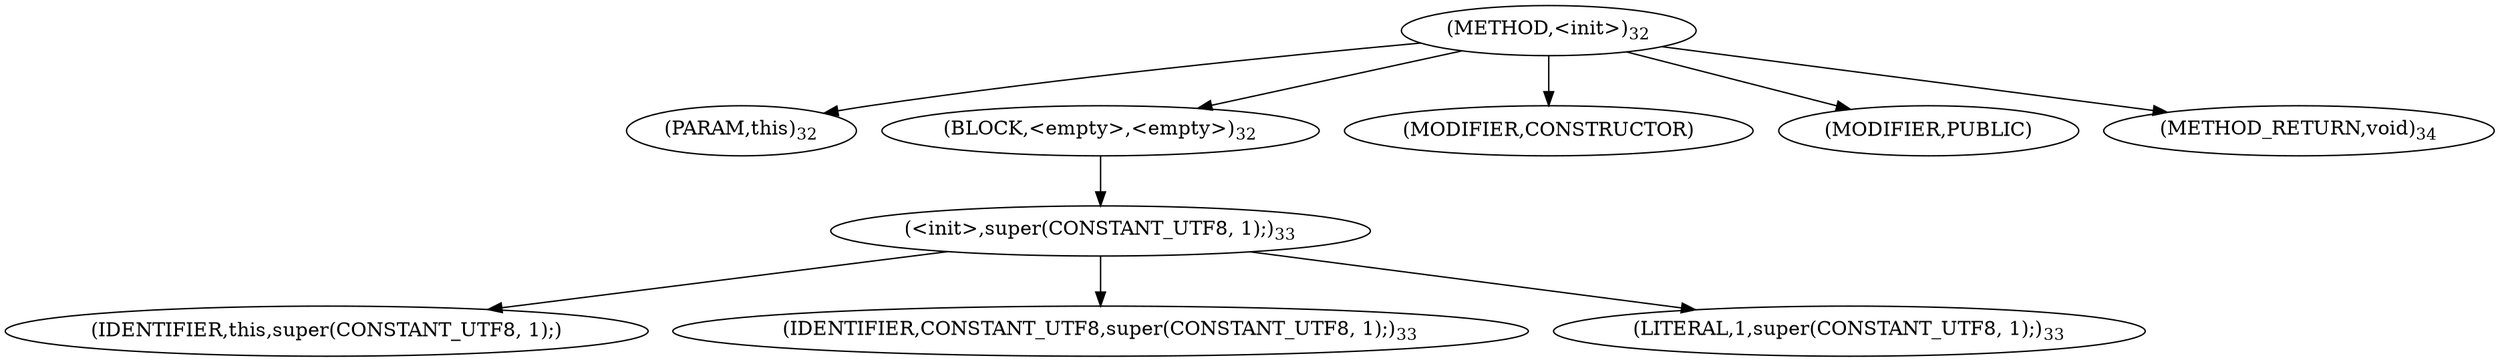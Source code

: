 digraph "&lt;init&gt;" {  
"12" [label = <(METHOD,&lt;init&gt;)<SUB>32</SUB>> ]
"4" [label = <(PARAM,this)<SUB>32</SUB>> ]
"13" [label = <(BLOCK,&lt;empty&gt;,&lt;empty&gt;)<SUB>32</SUB>> ]
"14" [label = <(&lt;init&gt;,super(CONSTANT_UTF8, 1);)<SUB>33</SUB>> ]
"3" [label = <(IDENTIFIER,this,super(CONSTANT_UTF8, 1);)> ]
"15" [label = <(IDENTIFIER,CONSTANT_UTF8,super(CONSTANT_UTF8, 1);)<SUB>33</SUB>> ]
"16" [label = <(LITERAL,1,super(CONSTANT_UTF8, 1);)<SUB>33</SUB>> ]
"17" [label = <(MODIFIER,CONSTRUCTOR)> ]
"18" [label = <(MODIFIER,PUBLIC)> ]
"19" [label = <(METHOD_RETURN,void)<SUB>34</SUB>> ]
  "12" -> "4" 
  "12" -> "13" 
  "12" -> "17" 
  "12" -> "18" 
  "12" -> "19" 
  "13" -> "14" 
  "14" -> "3" 
  "14" -> "15" 
  "14" -> "16" 
}
